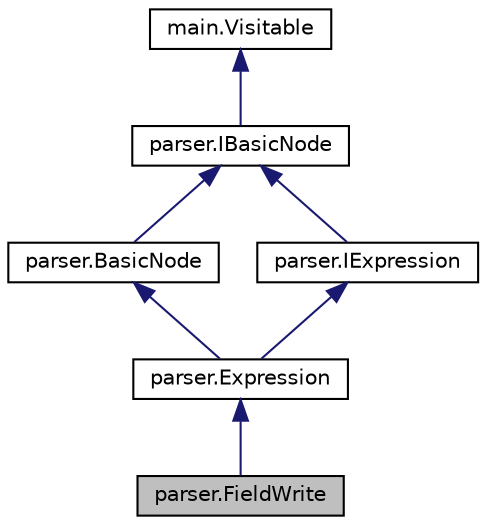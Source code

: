 digraph "parser.FieldWrite"
{
  edge [fontname="Helvetica",fontsize="10",labelfontname="Helvetica",labelfontsize="10"];
  node [fontname="Helvetica",fontsize="10",shape=record];
  Node1 [label="parser.FieldWrite",height=0.2,width=0.4,color="black", fillcolor="grey75", style="filled", fontcolor="black"];
  Node2 -> Node1 [dir="back",color="midnightblue",fontsize="10",style="solid"];
  Node2 [label="parser.Expression",height=0.2,width=0.4,color="black", fillcolor="white", style="filled",URL="$classparser_1_1_expression.html"];
  Node3 -> Node2 [dir="back",color="midnightblue",fontsize="10",style="solid"];
  Node3 [label="parser.BasicNode",height=0.2,width=0.4,color="black", fillcolor="white", style="filled",URL="$classparser_1_1_basic_node.html"];
  Node4 -> Node3 [dir="back",color="midnightblue",fontsize="10",style="solid"];
  Node4 [label="parser.IBasicNode",height=0.2,width=0.4,color="black", fillcolor="white", style="filled",URL="$interfaceparser_1_1_i_basic_node.html"];
  Node5 -> Node4 [dir="back",color="midnightblue",fontsize="10",style="solid"];
  Node5 [label="main.Visitable",height=0.2,width=0.4,color="black", fillcolor="white", style="filled",URL="$interfacemain_1_1_visitable.html"];
  Node6 -> Node2 [dir="back",color="midnightblue",fontsize="10",style="solid"];
  Node6 [label="parser.IExpression",height=0.2,width=0.4,color="black", fillcolor="white", style="filled",URL="$interfaceparser_1_1_i_expression.html"];
  Node4 -> Node6 [dir="back",color="midnightblue",fontsize="10",style="solid"];
}
